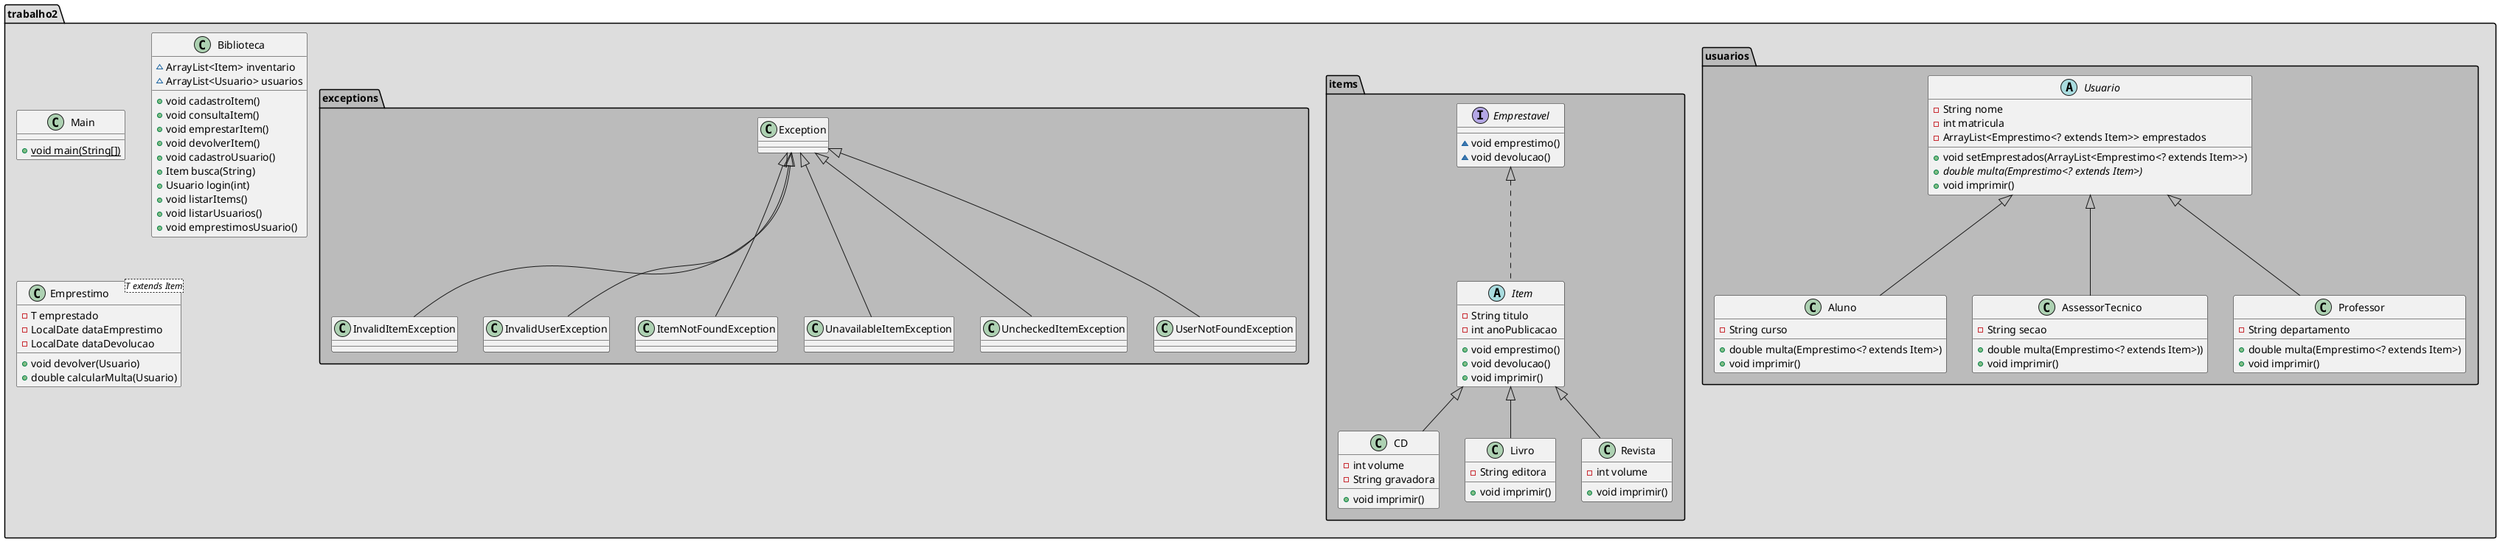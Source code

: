 @startuml
package trabalho2 #DDDDDD{
    class Main {
        + {static} void main(String[])
    }
    class Biblioteca {
        ~ ArrayList<Item> inventario
        ~ ArrayList<Usuario> usuarios
        + void cadastroItem()
        + void consultaItem()
        + void emprestarItem()
        + void devolverItem()
        + void cadastroUsuario()
        + Item busca(String)
        + Usuario login(int)
        + void listarItems()
        + void listarUsuarios()
        + void emprestimosUsuario()
    }
    class Emprestimo <T extends Item> {
        - T emprestado
        - LocalDate dataEmprestimo
        - LocalDate dataDevolucao
        + void devolver(Usuario)
        + double calcularMulta(Usuario)
    }
    package usuarios #BBBBBB{
        abstract class Usuario {
            - String nome
            - int matricula
            - ArrayList<Emprestimo<? extends Item>> emprestados
            + void setEmprestados(ArrayList<Emprestimo<? extends Item>>)
            + {abstract}double multa(Emprestimo<? extends Item>)
            + void imprimir()
        }
        class Aluno {
            - String curso
            + double multa(Emprestimo<? extends Item>)
            + void imprimir()
        }
        class AssessorTecnico {
            - String secao
            + double multa(Emprestimo<? extends Item>))
            + void imprimir()
        }
        class Professor {
            - String departamento
            + double multa(Emprestimo<? extends Item>)
            + void imprimir()
        }
        Usuario <|-- Professor
        Usuario <|-- AssessorTecnico
        Usuario <|-- Aluno
    }
    package items #BBBBBB{
        interface Emprestavel {
            ~ void emprestimo()
            ~ void devolucao()
        }
        abstract class Item {
            - String titulo
            - int anoPublicacao
            + void emprestimo()
            + void devolucao()
            + void imprimir()
        }
        class CD {
            - int volume
            - String gravadora
            + void imprimir()
        }
        class Livro {
            - String editora
            + void imprimir()
        }
        class Revista {
            - int volume
            + void imprimir()
        }
        Emprestavel <|.. Item
        Item <|-- CD
        Item <|-- Livro
        Item <|-- Revista
    }
    package exceptions #BBBBBB{
        class InvalidItemException {}
        class InvalidUserException {}
        class ItemNotFoundException {}
        class UnavailableItemException {}
        class UncheckedItemException {}
        class UserNotFoundException {}
        Exception <|-- InvalidItemException
        Exception <|-- InvalidUserException
        Exception <|-- ItemNotFoundException
        Exception <|-- UnavailableItemException
        Exception <|-- UncheckedItemException
        Exception <|-- UserNotFoundException
    }
}
@enduml